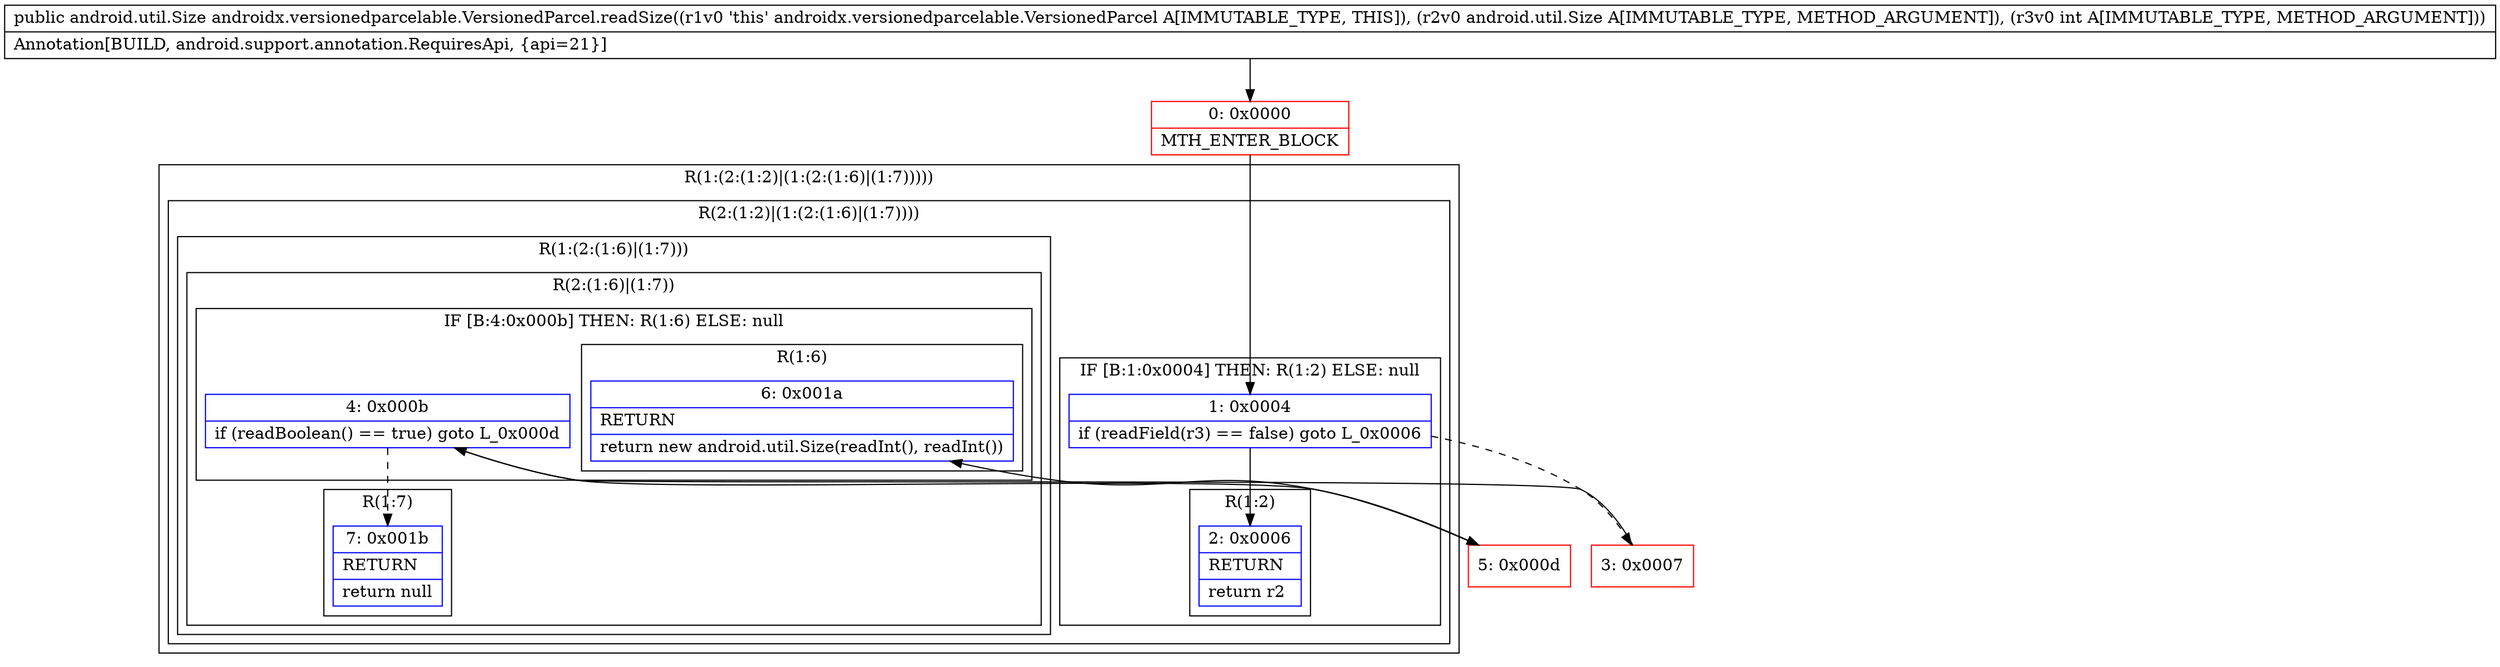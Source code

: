 digraph "CFG forandroidx.versionedparcelable.VersionedParcel.readSize(Landroid\/util\/Size;I)Landroid\/util\/Size;" {
subgraph cluster_Region_558581183 {
label = "R(1:(2:(1:2)|(1:(2:(1:6)|(1:7)))))";
node [shape=record,color=blue];
subgraph cluster_Region_555179514 {
label = "R(2:(1:2)|(1:(2:(1:6)|(1:7))))";
node [shape=record,color=blue];
subgraph cluster_IfRegion_1418786619 {
label = "IF [B:1:0x0004] THEN: R(1:2) ELSE: null";
node [shape=record,color=blue];
Node_1 [shape=record,label="{1\:\ 0x0004|if (readField(r3) == false) goto L_0x0006\l}"];
subgraph cluster_Region_115331500 {
label = "R(1:2)";
node [shape=record,color=blue];
Node_2 [shape=record,label="{2\:\ 0x0006|RETURN\l|return r2\l}"];
}
}
subgraph cluster_Region_2101484149 {
label = "R(1:(2:(1:6)|(1:7)))";
node [shape=record,color=blue];
subgraph cluster_Region_1713463466 {
label = "R(2:(1:6)|(1:7))";
node [shape=record,color=blue];
subgraph cluster_IfRegion_903576186 {
label = "IF [B:4:0x000b] THEN: R(1:6) ELSE: null";
node [shape=record,color=blue];
Node_4 [shape=record,label="{4\:\ 0x000b|if (readBoolean() == true) goto L_0x000d\l}"];
subgraph cluster_Region_1307680732 {
label = "R(1:6)";
node [shape=record,color=blue];
Node_6 [shape=record,label="{6\:\ 0x001a|RETURN\l|return new android.util.Size(readInt(), readInt())\l}"];
}
}
subgraph cluster_Region_537769381 {
label = "R(1:7)";
node [shape=record,color=blue];
Node_7 [shape=record,label="{7\:\ 0x001b|RETURN\l|return null\l}"];
}
}
}
}
}
Node_0 [shape=record,color=red,label="{0\:\ 0x0000|MTH_ENTER_BLOCK\l}"];
Node_3 [shape=record,color=red,label="{3\:\ 0x0007}"];
Node_5 [shape=record,color=red,label="{5\:\ 0x000d}"];
MethodNode[shape=record,label="{public android.util.Size androidx.versionedparcelable.VersionedParcel.readSize((r1v0 'this' androidx.versionedparcelable.VersionedParcel A[IMMUTABLE_TYPE, THIS]), (r2v0 android.util.Size A[IMMUTABLE_TYPE, METHOD_ARGUMENT]), (r3v0 int A[IMMUTABLE_TYPE, METHOD_ARGUMENT]))  | Annotation[BUILD, android.support.annotation.RequiresApi, \{api=21\}]\l}"];
MethodNode -> Node_0;
Node_1 -> Node_2;
Node_1 -> Node_3[style=dashed];
Node_4 -> Node_5;
Node_4 -> Node_7[style=dashed];
Node_0 -> Node_1;
Node_3 -> Node_4;
Node_5 -> Node_6;
}

